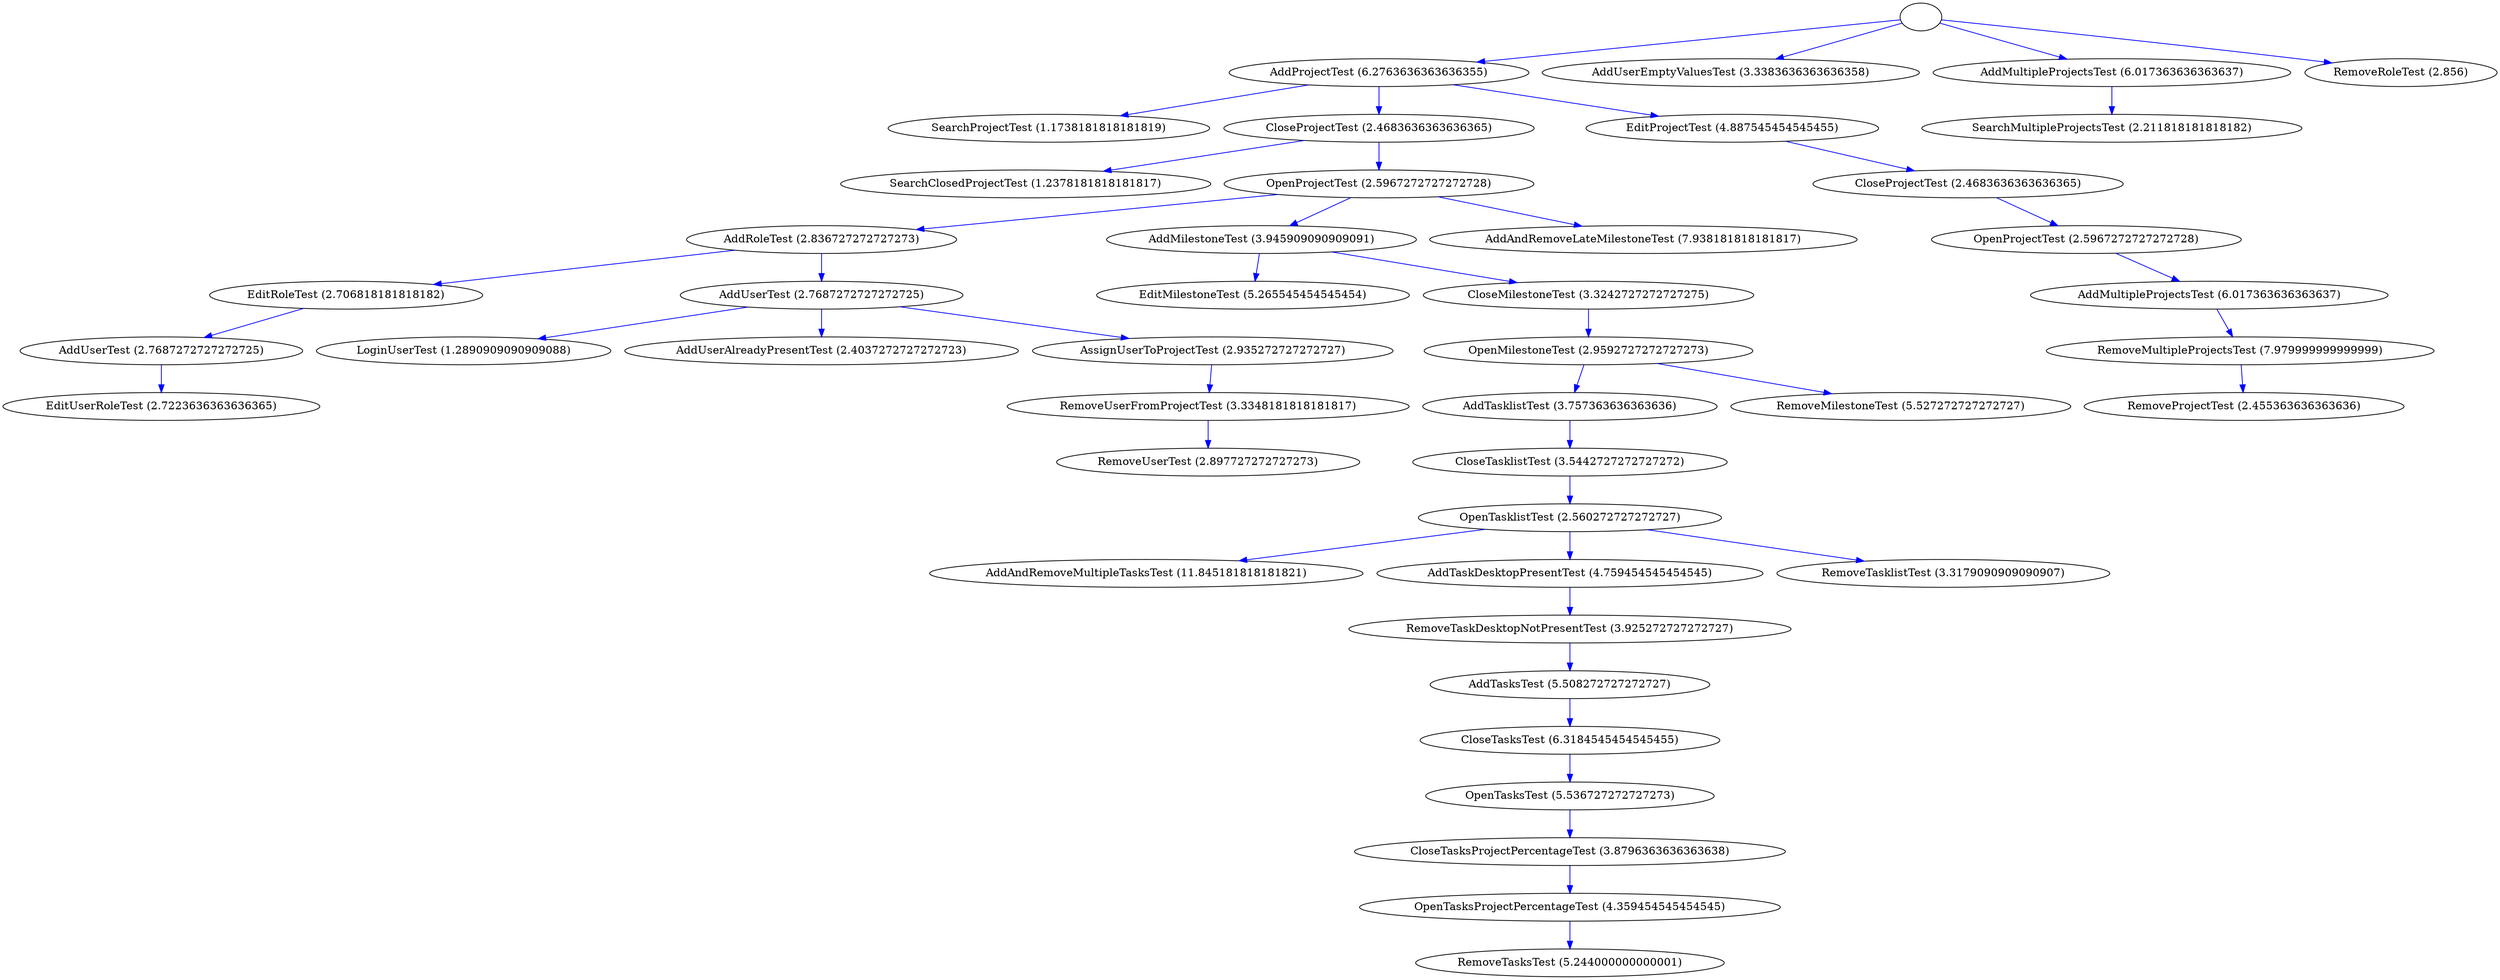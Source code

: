 strict digraph G {
root_925284253 [ label="" color = "black" ];
AddProjectTest_1197388301 [ label="AddProjectTest (6.2763636363636355)" ];
AddUserEmptyValuesTest_1966112996 [ label="AddUserEmptyValuesTest (3.3383636363636358)" ];
AddMultipleProjectsTest_1482221922 [ label="AddMultipleProjectsTest (6.017363636363637)" ];
RemoveRoleTest_765603050 [ label="RemoveRoleTest (2.856)" ];
SearchProjectTest_325822962 [ label="SearchProjectTest (1.1738181818181819)" ];
CloseProjectTest_307571683 [ label="CloseProjectTest (2.4683636363636365)" ];
EditProjectTest_969143501 [ label="EditProjectTest (4.887545454545455)" ];
SearchMultipleProjectsTest_973759353 [ label="SearchMultipleProjectsTest (2.211818181818182)" ];
SearchClosedProjectTest_724057008 [ label="SearchClosedProjectTest (1.2378181818181817)" ];
OpenProjectTest_420952295 [ label="OpenProjectTest (2.5967272727272728)" ];
CloseProjectTest_535816483 [ label="CloseProjectTest (2.4683636363636365)" ];
AddRoleTest_1896567676 [ label="AddRoleTest (2.836727272727273)" ];
AddMilestoneTest_1224777842 [ label="AddMilestoneTest (3.945909090909091)" ];
AddAndRemoveLateMilestoneTest_1494943934 [ label="AddAndRemoveLateMilestoneTest (7.938181818181817)" ];
OpenProjectTest_649197095 [ label="OpenProjectTest (2.5967272727272728)" ];
EditRoleTest_324894105 [ label="EditRoleTest (2.706818181818182)" ];
AddUserTest_27572146 [ label="AddUserTest (2.7687272727272725)" ];
EditMilestoneTest_2107412647 [ label="EditMilestoneTest (5.265545454545454)" ];
CloseMilestoneTest_670117366 [ label="CloseMilestoneTest (3.3242727272727275)" ];
AddMultipleProjectsTest_1758309080 [ label="AddMultipleProjectsTest (6.017363636363637)" ];
AddUserTest_2101077661 [ label="AddUserTest (2.7687272727272725)" ];
LoginUserTest_1922678546 [ label="LoginUserTest (1.2890909090909088)" ];
AddUserAlreadyPresentTest_18721704 [ label="AddUserAlreadyPresentTest (2.4037272727272723)" ];
AssignUserToProjectTest_221463069 [ label="AssignUserToProjectTest (2.935272727272727)" ];
OpenMilestoneTest_1457430995 [ label="OpenMilestoneTest (2.9592727272727273)" ];
RemoveMultipleProjectsTest_1153508344 [ label="RemoveMultipleProjectsTest (7.979999999999999)" ];
EditUserRoleTest_2118523151 [ label="EditUserRoleTest (2.7223636363636365)" ];
RemoveUserFromProjectTest_1737408622 [ label="RemoveUserFromProjectTest (3.3348181818181817)" ];
AddTasklistTest_1277418585 [ label="AddTasklistTest (3.757363636363636)" ];
RemoveMilestoneTest_68365997 [ label="RemoveMilestoneTest (5.527272727272727)" ];
RemoveProjectTest_1161608984 [ label="RemoveProjectTest (2.455363636363636)" ];
RemoveUserTest_758219607 [ label="RemoveUserTest (2.897727272727273)" ];
CloseTasklistTest_309944341 [ label="CloseTasklistTest (3.5442727272727272)" ];
OpenTasklistTest_468244222 [ label="OpenTasklistTest (2.560272727272727)" ];
AddAndRemoveMultipleTasksTest_126292069 [ label="AddAndRemoveMultipleTasksTest (11.845181818181821)" ];
AddTaskDesktopPresentTest_439798853 [ label="AddTaskDesktopPresentTest (4.759454545454545)" ];
RemoveTasklistTest_1775513416 [ label="RemoveTasklistTest (3.3179090909090907)" ];
RemoveTaskDesktopNotPresentTest_1115167427 [ label="RemoveTaskDesktopNotPresentTest (3.925272727272727)" ];
AddTasksTest_212781574 [ label="AddTasksTest (5.508272727272727)" ];
CloseTasksTest_456338121 [ label="CloseTasksTest (6.3184545454545455)" ];
OpenTasksTest_1579875147 [ label="OpenTasksTest (5.536727272727273)" ];
CloseTasksProjectPercentageTest_953437461 [ label="CloseTasksProjectPercentageTest (3.8796363636363638)" ];
OpenTasksProjectPercentageTest_249257682 [ label="OpenTasksProjectPercentageTest (4.359454545454545)" ];
RemoveTasksTest_668566260 [ label="RemoveTasksTest (5.244000000000001)" ];
  root_925284253 -> AddProjectTest_1197388301 [ label="" color="blue" ];
  root_925284253 -> AddUserEmptyValuesTest_1966112996 [ label="" color="blue" ];
  root_925284253 -> AddMultipleProjectsTest_1482221922 [ label="" color="blue" ];
  root_925284253 -> RemoveRoleTest_765603050 [ label="" color="blue" ];
  AddProjectTest_1197388301 -> SearchProjectTest_325822962 [ label="" color="blue" ];
  AddProjectTest_1197388301 -> CloseProjectTest_307571683 [ label="" color="blue" ];
  AddProjectTest_1197388301 -> EditProjectTest_969143501 [ label="" color="blue" ];
  AddMultipleProjectsTest_1482221922 -> SearchMultipleProjectsTest_973759353 [ label="" color="blue" ];
  CloseProjectTest_307571683 -> SearchClosedProjectTest_724057008 [ label="" color="blue" ];
  CloseProjectTest_307571683 -> OpenProjectTest_420952295 [ label="" color="blue" ];
  EditProjectTest_969143501 -> CloseProjectTest_535816483 [ label="" color="blue" ];
  OpenProjectTest_420952295 -> AddRoleTest_1896567676 [ label="" color="blue" ];
  OpenProjectTest_420952295 -> AddMilestoneTest_1224777842 [ label="" color="blue" ];
  OpenProjectTest_420952295 -> AddAndRemoveLateMilestoneTest_1494943934 [ label="" color="blue" ];
  CloseProjectTest_535816483 -> OpenProjectTest_649197095 [ label="" color="blue" ];
  AddRoleTest_1896567676 -> EditRoleTest_324894105 [ label="" color="blue" ];
  AddRoleTest_1896567676 -> AddUserTest_27572146 [ label="" color="blue" ];
  AddMilestoneTest_1224777842 -> EditMilestoneTest_2107412647 [ label="" color="blue" ];
  AddMilestoneTest_1224777842 -> CloseMilestoneTest_670117366 [ label="" color="blue" ];
  OpenProjectTest_649197095 -> AddMultipleProjectsTest_1758309080 [ label="" color="blue" ];
  EditRoleTest_324894105 -> AddUserTest_2101077661 [ label="" color="blue" ];
  AddUserTest_27572146 -> LoginUserTest_1922678546 [ label="" color="blue" ];
  AddUserTest_27572146 -> AddUserAlreadyPresentTest_18721704 [ label="" color="blue" ];
  AddUserTest_27572146 -> AssignUserToProjectTest_221463069 [ label="" color="blue" ];
  CloseMilestoneTest_670117366 -> OpenMilestoneTest_1457430995 [ label="" color="blue" ];
  AddMultipleProjectsTest_1758309080 -> RemoveMultipleProjectsTest_1153508344 [ label="" color="blue" ];
  AddUserTest_2101077661 -> EditUserRoleTest_2118523151 [ label="" color="blue" ];
  AssignUserToProjectTest_221463069 -> RemoveUserFromProjectTest_1737408622 [ label="" color="blue" ];
  OpenMilestoneTest_1457430995 -> AddTasklistTest_1277418585 [ label="" color="blue" ];
  OpenMilestoneTest_1457430995 -> RemoveMilestoneTest_68365997 [ label="" color="blue" ];
  RemoveMultipleProjectsTest_1153508344 -> RemoveProjectTest_1161608984 [ label="" color="blue" ];
  RemoveUserFromProjectTest_1737408622 -> RemoveUserTest_758219607 [ label="" color="blue" ];
  AddTasklistTest_1277418585 -> CloseTasklistTest_309944341 [ label="" color="blue" ];
  CloseTasklistTest_309944341 -> OpenTasklistTest_468244222 [ label="" color="blue" ];
  OpenTasklistTest_468244222 -> AddAndRemoveMultipleTasksTest_126292069 [ label="" color="blue" ];
  OpenTasklistTest_468244222 -> AddTaskDesktopPresentTest_439798853 [ label="" color="blue" ];
  OpenTasklistTest_468244222 -> RemoveTasklistTest_1775513416 [ label="" color="blue" ];
  AddTaskDesktopPresentTest_439798853 -> RemoveTaskDesktopNotPresentTest_1115167427 [ label="" color="blue" ];
  RemoveTaskDesktopNotPresentTest_1115167427 -> AddTasksTest_212781574 [ label="" color="blue" ];
  AddTasksTest_212781574 -> CloseTasksTest_456338121 [ label="" color="blue" ];
  CloseTasksTest_456338121 -> OpenTasksTest_1579875147 [ label="" color="blue" ];
  OpenTasksTest_1579875147 -> CloseTasksProjectPercentageTest_953437461 [ label="" color="blue" ];
  CloseTasksProjectPercentageTest_953437461 -> OpenTasksProjectPercentageTest_249257682 [ label="" color="blue" ];
  OpenTasksProjectPercentageTest_249257682 -> RemoveTasksTest_668566260 [ label="" color="blue" ];
}
